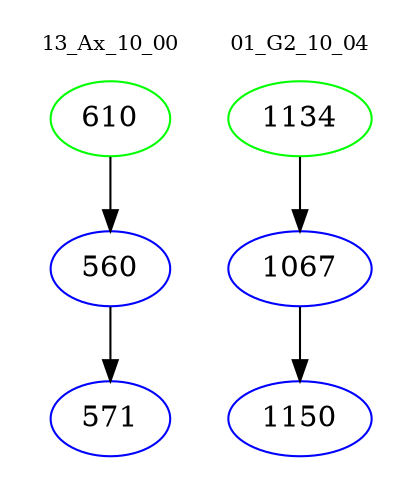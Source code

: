 digraph{
subgraph cluster_0 {
color = white
label = "13_Ax_10_00";
fontsize=10;
T0_610 [label="610", color="green"]
T0_610 -> T0_560 [color="black"]
T0_560 [label="560", color="blue"]
T0_560 -> T0_571 [color="black"]
T0_571 [label="571", color="blue"]
}
subgraph cluster_1 {
color = white
label = "01_G2_10_04";
fontsize=10;
T1_1134 [label="1134", color="green"]
T1_1134 -> T1_1067 [color="black"]
T1_1067 [label="1067", color="blue"]
T1_1067 -> T1_1150 [color="black"]
T1_1150 [label="1150", color="blue"]
}
}
